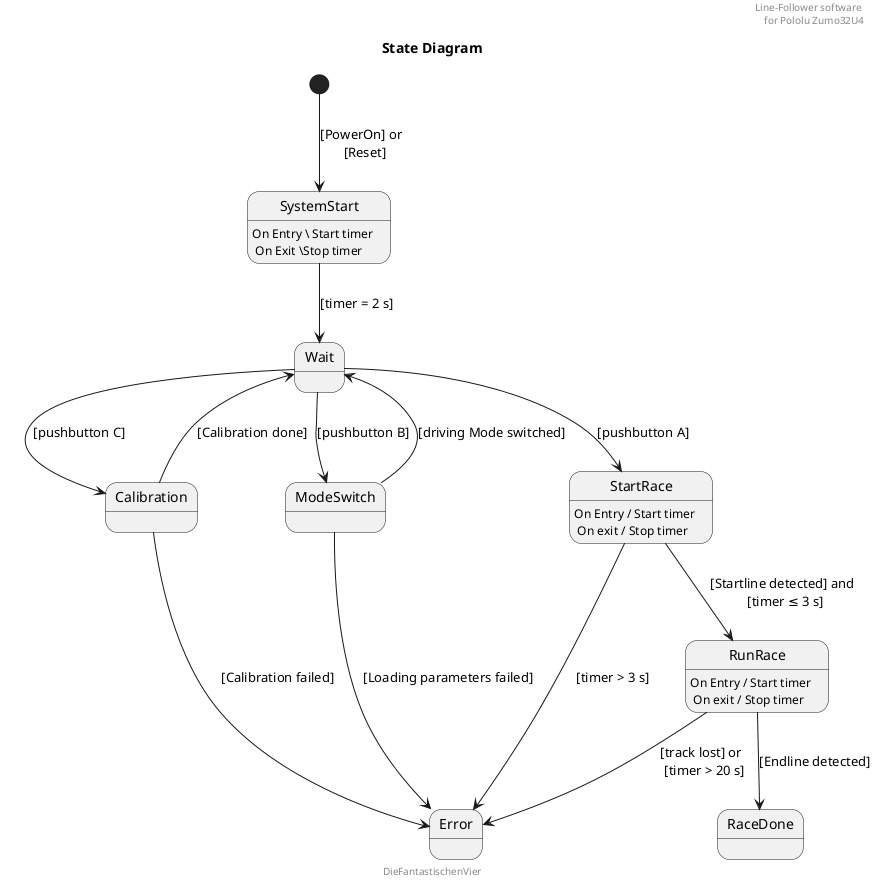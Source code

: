 @startuml statediagramm
header Line-Follower software \n for Pololu Zumo32U4
footer DieFantastischenVier

title State Diagram

/'[*]-->Init : [PowerOn] or \n [Reset] 

Init-->SystemStart'/
[*]-->SystemStart : [PowerOn] or \n [Reset]
SystemStart-->Wait : [timer = 2 s]
SystemStart : On Entry \ Start timer \n On Exit \Stop timer

Wait-->Calibration : [pushbutton C] 

Wait-->ModeSwitch : [pushbutton B]

/'ModeSwitch-->ModeSwitch : [pushbutton B]'/

ModeSwitch-->Error : [Loading parameters failed]

ModeSwitch-->Wait : [driving Mode switched]

Calibration-->Wait : [Calibration done]

Calibration-->Error : [Calibration failed]

Wait--> StartRace : [pushbutton A]

StartRace--> RunRace : [Startline detected] and \n [timer ≤ 3 s]

StartRace--> Error : [timer > 3 s]

RunRace-->RaceDone : [Endline detected]

RunRace-->Error : [track lost] or \n [timer > 20 s]

StartRace : On Entry / Start timer \n On exit / Stop timer

RunRace : On Entry / Start timer \n On exit / Stop timer

@enduml
